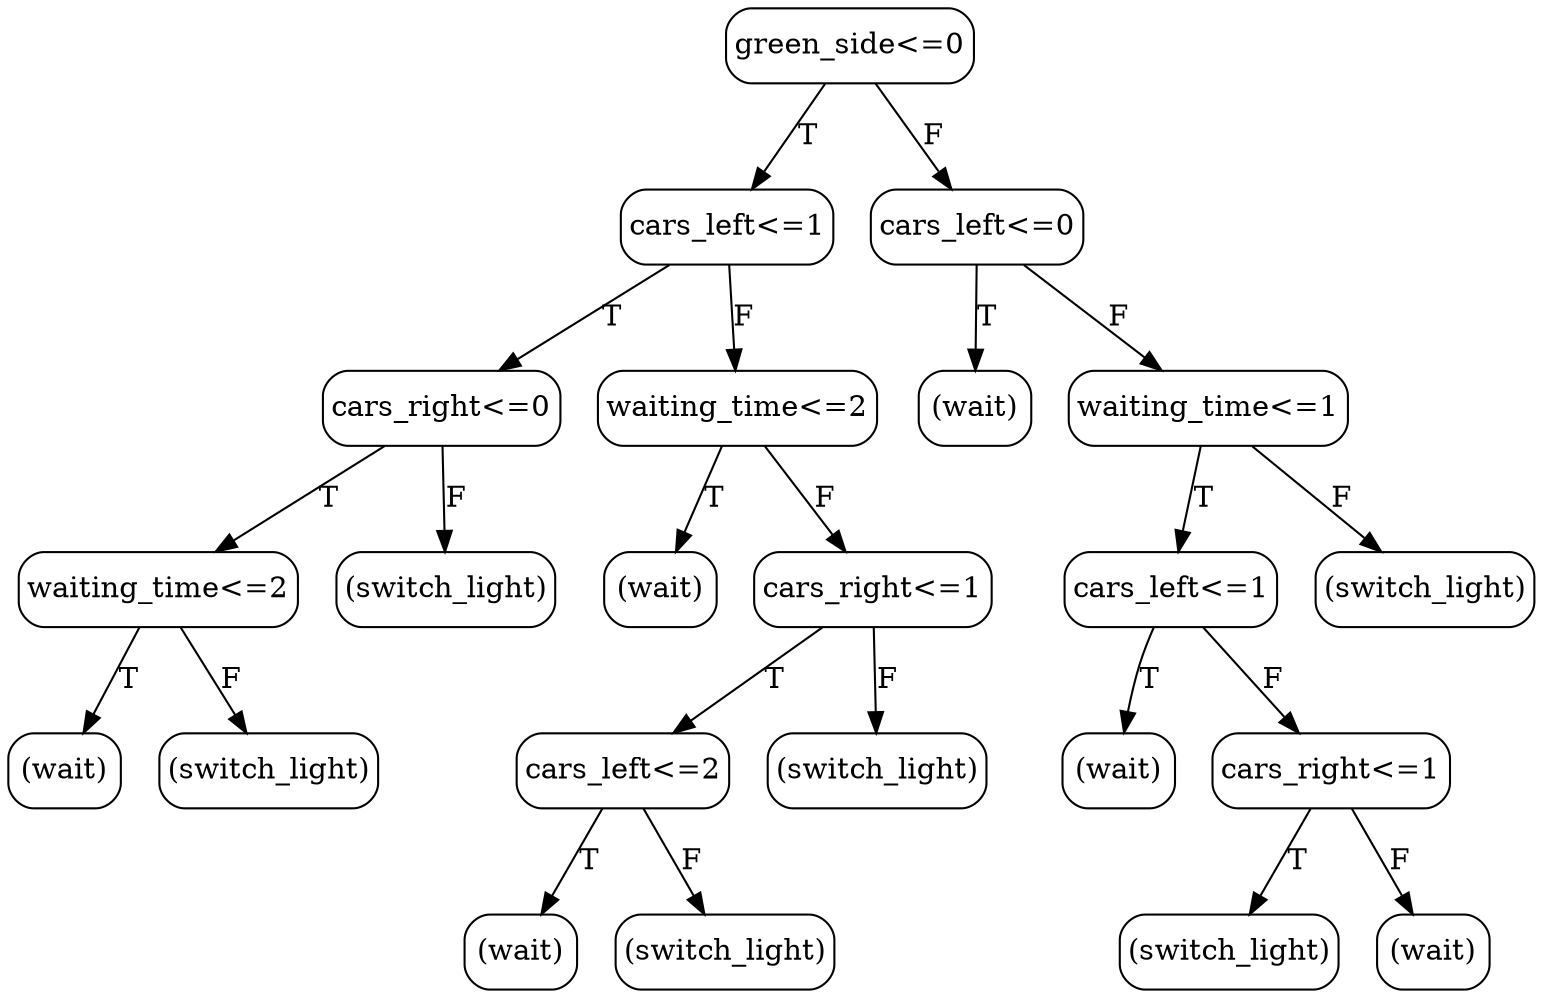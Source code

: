 // decision tree
digraph {
	4 [label="(wait)" margin="0.05,0.05" shape=box style=rounded]
	7 [label="(switch_light)" margin="0.05,0.05" shape=box style=rounded]
	3 [label="waiting_time<=2" margin="0.05,0.05" shape=box style=rounded]
	3 -> 4 [label=T]
	3 -> 7 [label=F]
	10 [label="(switch_light)" margin="0.05,0.05" shape=box style=rounded]
	2 [label="cars_right<=0" margin="0.05,0.05" shape=box style=rounded]
	2 -> 3 [label=T]
	2 -> 10 [label=F]
	18 [label="(wait)" margin="0.05,0.05" shape=box style=rounded]
	27 [label="(wait)" margin="0.05,0.05" shape=box style=rounded]
	28 [label="(switch_light)" margin="0.05,0.05" shape=box style=rounded]
	26 [label="cars_left<=2" margin="0.05,0.05" shape=box style=rounded]
	26 -> 27 [label=T]
	26 -> 28 [label=F]
	29 [label="(switch_light)" margin="0.05,0.05" shape=box style=rounded]
	25 [label="cars_right<=1" margin="0.05,0.05" shape=box style=rounded]
	25 -> 26 [label=T]
	25 -> 29 [label=F]
	17 [label="waiting_time<=2" margin="0.05,0.05" shape=box style=rounded]
	17 -> 18 [label=T]
	17 -> 25 [label=F]
	1 [label="cars_left<=1" margin="0.05,0.05" shape=box style=rounded]
	1 -> 2 [label=T]
	1 -> 17 [label=F]
	33 [label="(wait)" margin="0.05,0.05" shape=box style=rounded]
	50 [label="(wait)" margin="0.05,0.05" shape=box style=rounded]
	54 [label="(switch_light)" margin="0.05,0.05" shape=box style=rounded]
	55 [label="(wait)" margin="0.05,0.05" shape=box style=rounded]
	53 [label="cars_right<=1" margin="0.05,0.05" shape=box style=rounded]
	53 -> 54 [label=T]
	53 -> 55 [label=F]
	49 [label="cars_left<=1" margin="0.05,0.05" shape=box style=rounded]
	49 -> 50 [label=T]
	49 -> 53 [label=F]
	56 [label="(switch_light)" margin="0.05,0.05" shape=box style=rounded]
	48 [label="waiting_time<=1" margin="0.05,0.05" shape=box style=rounded]
	48 -> 49 [label=T]
	48 -> 56 [label=F]
	32 [label="cars_left<=0" margin="0.05,0.05" shape=box style=rounded]
	32 -> 33 [label=T]
	32 -> 48 [label=F]
	0 [label="green_side<=0" margin="0.05,0.05" shape=box style=rounded]
	0 -> 1 [label=T]
	0 -> 32 [label=F]
}
